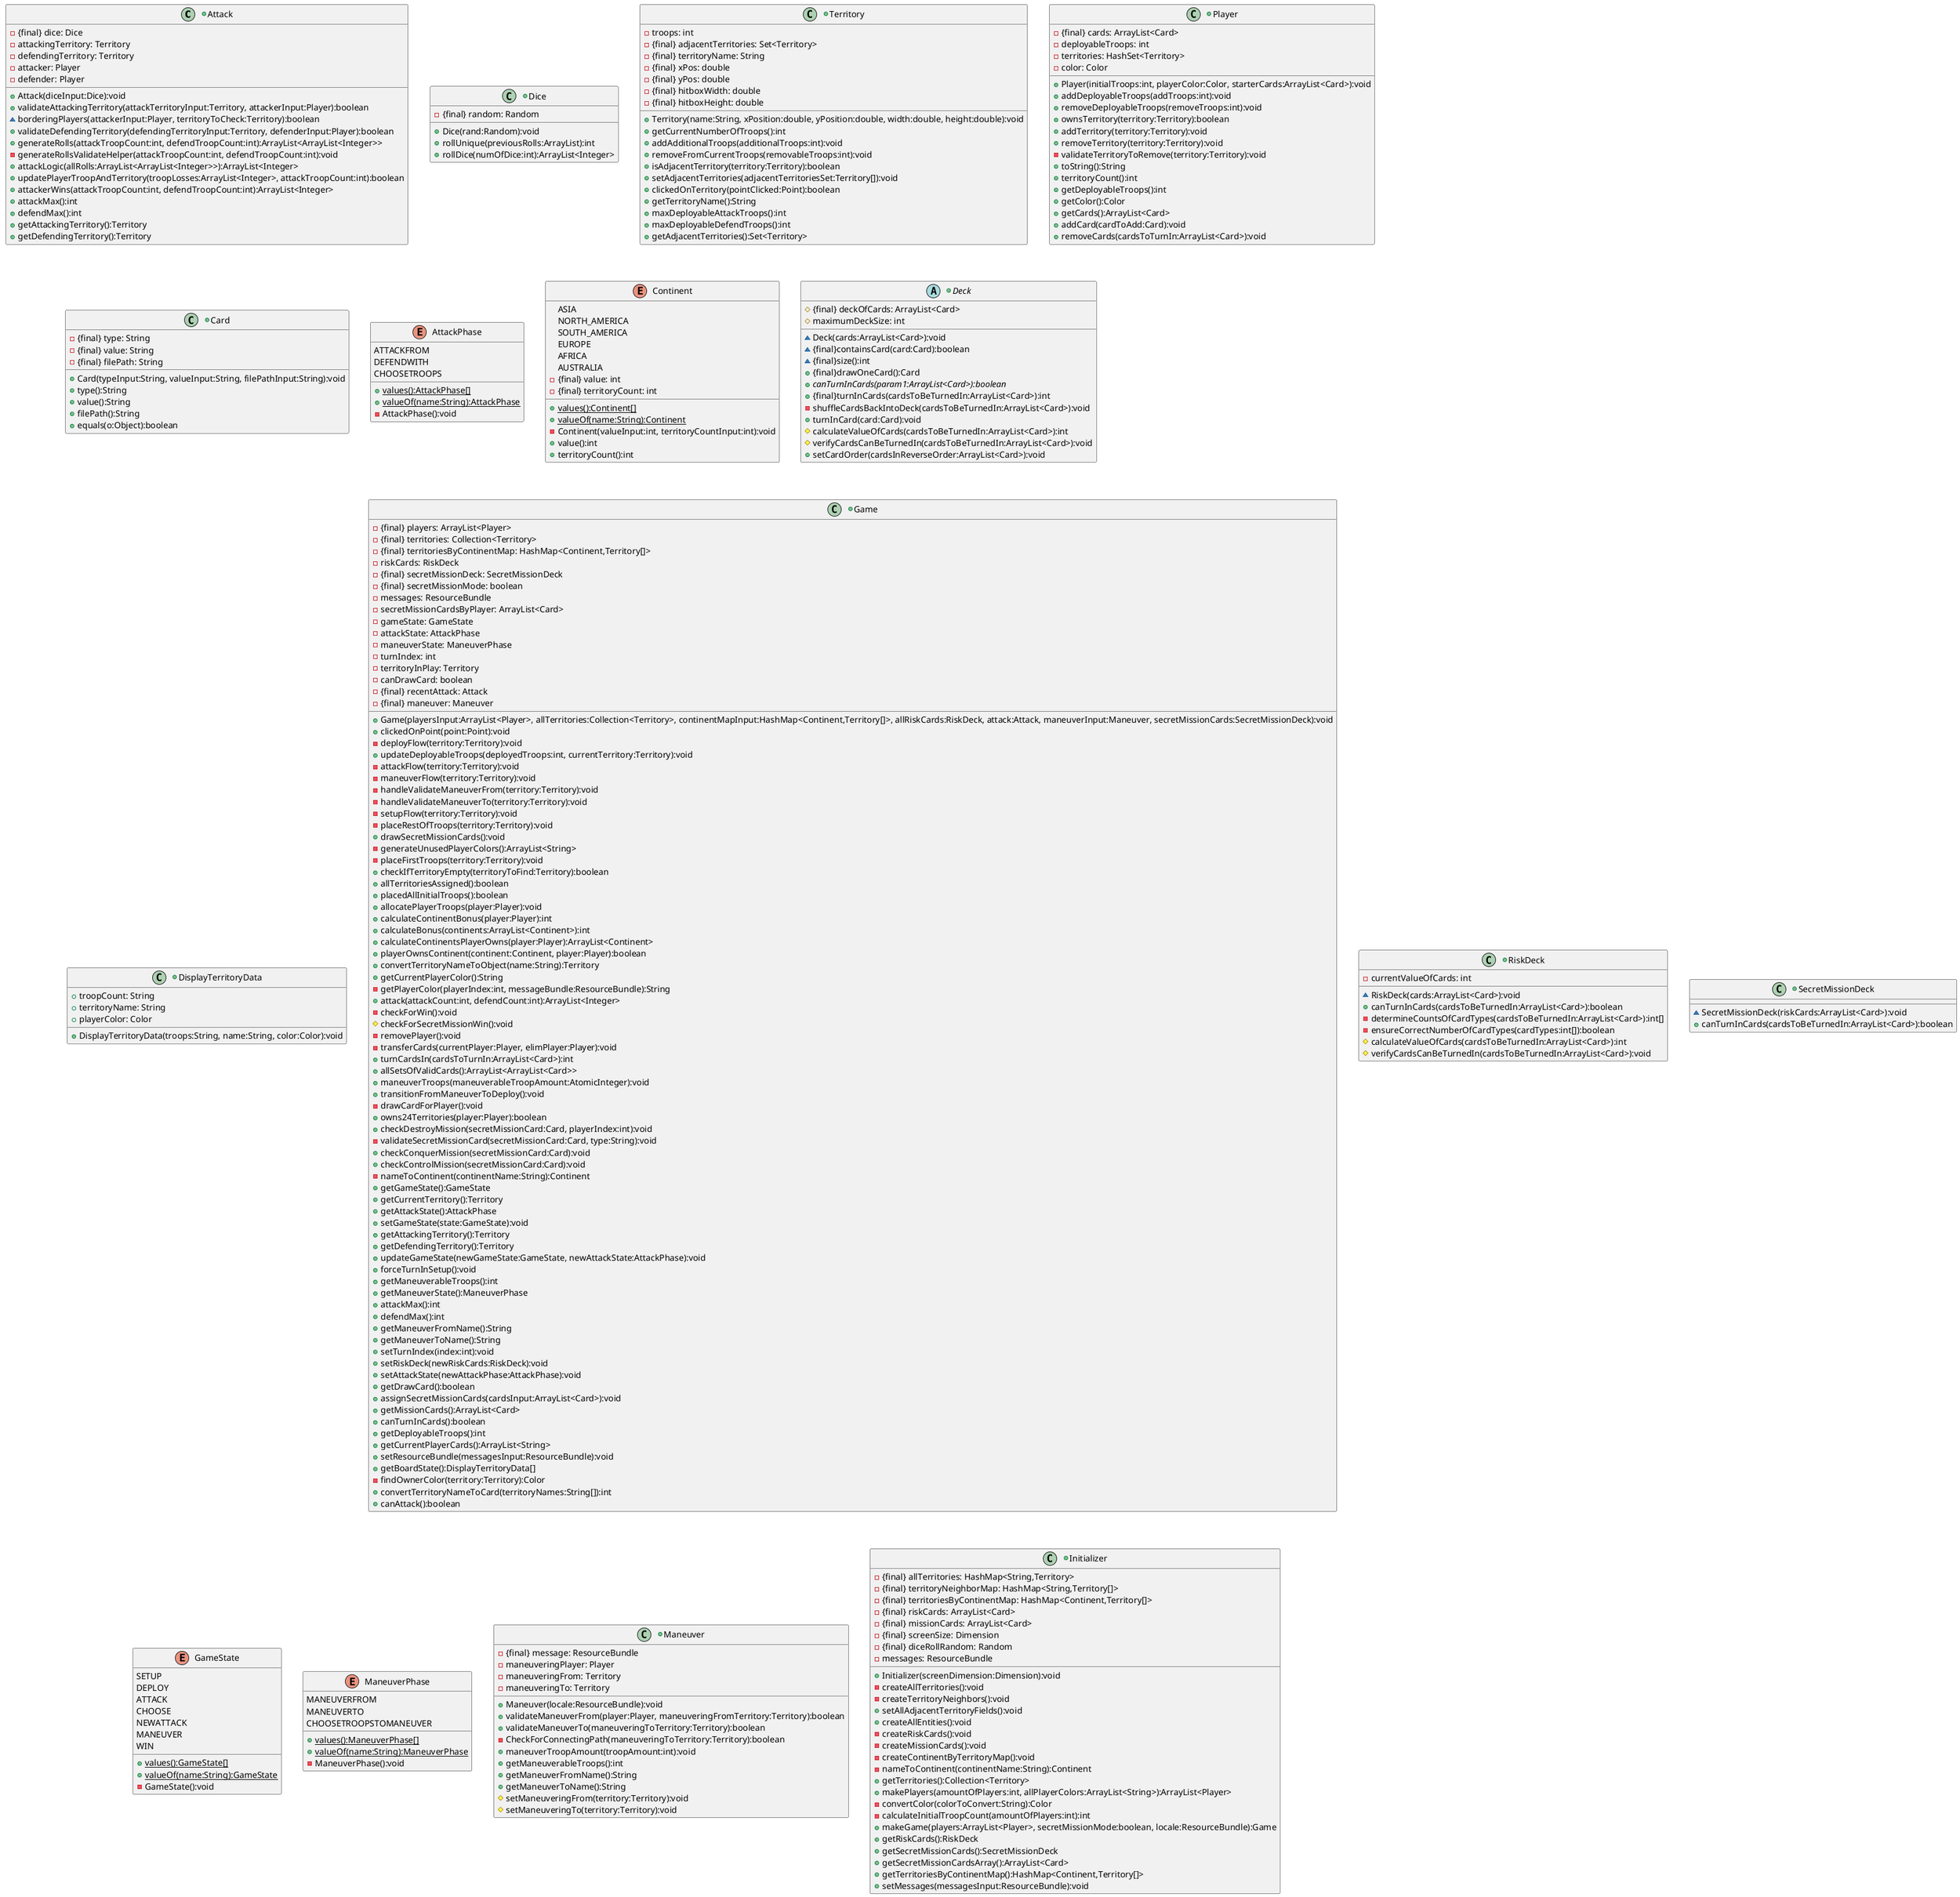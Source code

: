 @startuml
+class Attack{
	-{final} dice: Dice
	- attackingTerritory: Territory
	- defendingTerritory: Territory
	- attacker: Player
	- defender: Player
	+Attack(diceInput:Dice):void
	+validateAttackingTerritory(attackTerritoryInput:Territory, attackerInput:Player):boolean
	~borderingPlayers(attackerInput:Player, territoryToCheck:Territory):boolean
	+validateDefendingTerritory(defendingTerritoryInput:Territory, defenderInput:Player):boolean
	+generateRolls(attackTroopCount:int, defendTroopCount:int):ArrayList<ArrayList<Integer>>
	-generateRollsValidateHelper(attackTroopCount:int, defendTroopCount:int):void
	+attackLogic(allRolls:ArrayList<ArrayList<Integer>>):ArrayList<Integer>
	+updatePlayerTroopAndTerritory(troopLosses:ArrayList<Integer>, attackTroopCount:int):boolean
	+attackerWins(attackTroopCount:int, defendTroopCount:int):ArrayList<Integer>
	+attackMax():int
	+defendMax():int
	+getAttackingTerritory():Territory
	+getDefendingTerritory():Territory
	}

+class Dice{
	-{final} random: Random
	+Dice(rand:Random):void
	+rollUnique(previousRolls:ArrayList):int
	+rollDice(numOfDice:int):ArrayList<Integer>
	}

+class Territory{
	- troops: int
	-{final} adjacentTerritories: Set<Territory>
	-{final} territoryName: String
	-{final} xPos: double
	-{final} yPos: double
	-{final} hitboxWidth: double
	-{final} hitboxHeight: double
	+Territory(name:String, xPosition:double, yPosition:double, width:double, height:double):void
	+getCurrentNumberOfTroops():int
	+addAdditionalTroops(additionalTroops:int):void
	+removeFromCurrentTroops(removableTroops:int):void
	+isAdjacentTerritory(territory:Territory):boolean
	+setAdjacentTerritories(adjacentTerritoriesSet:Territory[]):void
	+clickedOnTerritory(pointClicked:Point):boolean
	+getTerritoryName():String
	+maxDeployableAttackTroops():int
	+maxDeployableDefendTroops():int
	+getAdjacentTerritories():Set<Territory>
	}

+class Player{
	-{final} cards: ArrayList<Card>
	- deployableTroops: int
	- territories: HashSet<Territory>
	- color: Color
	+Player(initialTroops:int, playerColor:Color, starterCards:ArrayList<Card>):void
	+addDeployableTroops(addTroops:int):void
	+removeDeployableTroops(removeTroops:int):void
	+ownsTerritory(territory:Territory):boolean
	+addTerritory(territory:Territory):void
	+removeTerritory(territory:Territory):void
	-validateTerritoryToRemove(territory:Territory):void
	+toString():String
	+territoryCount():int
	+getDeployableTroops():int
	+getColor():Color
	+getCards():ArrayList<Card>
	+addCard(cardToAdd:Card):void
	+removeCards(cardsToTurnIn:ArrayList<Card>):void
	}

+class Card{
	-{final} type: String
	-{final} value: String
	-{final} filePath: String
	+Card(typeInput:String, valueInput:String, filePathInput:String):void
	+type():String
	+value():String
	+filePath():String
	+equals(o:Object):boolean
	}

enum AttackPhase{
	ATTACKFROM
	DEFENDWITH
	CHOOSETROOPS
	+{static}values():AttackPhase[]
	+{static}valueOf(name:String):AttackPhase
	-AttackPhase():void
	}

enum Continent{
	ASIA
	NORTH_AMERICA
	SOUTH_AMERICA
	EUROPE
	AFRICA
	AUSTRALIA
	-{final} value: int
	-{final} territoryCount: int
	+{static}values():Continent[]
	+{static}valueOf(name:String):Continent
	-Continent(valueInput:int, territoryCountInput:int):void
	+value():int
	+territoryCount():int
	}

+abstract class Deck{
	#{final} deckOfCards: ArrayList<Card>
	# maximumDeckSize: int
	~Deck(cards:ArrayList<Card>):void
	~{final}containsCard(card:Card):boolean
	~{final}size():int
	+{final}drawOneCard():Card
	+{abstract}canTurnInCards(param1:ArrayList<Card>):boolean
	+{final}turnInCards(cardsToBeTurnedIn:ArrayList<Card>):int
	-shuffleCardsBackIntoDeck(cardsToBeTurnedIn:ArrayList<Card>):void
	+turnInCard(card:Card):void
	#calculateValueOfCards(cardsToBeTurnedIn:ArrayList<Card>):int
	#verifyCardsCanBeTurnedIn(cardsToBeTurnedIn:ArrayList<Card>):void
	+setCardOrder(cardsInReverseOrder:ArrayList<Card>):void
	}

+class DisplayTerritoryData{
	+ troopCount: String
	+ territoryName: String
	+ playerColor: Color
	+DisplayTerritoryData(troops:String, name:String, color:Color):void
	}

+class Game{
	-{final} players: ArrayList<Player>
	-{final} territories: Collection<Territory>
	-{final} territoriesByContinentMap: HashMap<Continent,Territory[]>
	- riskCards: RiskDeck
	-{final} secretMissionDeck: SecretMissionDeck
	-{final} secretMissionMode: boolean
	- messages: ResourceBundle
	- secretMissionCardsByPlayer: ArrayList<Card>
	- gameState: GameState
	- attackState: AttackPhase
	- maneuverState: ManeuverPhase
	- turnIndex: int
	- territoryInPlay: Territory
	- canDrawCard: boolean
	-{final} recentAttack: Attack
	-{final} maneuver: Maneuver
	+Game(playersInput:ArrayList<Player>, allTerritories:Collection<Territory>, continentMapInput:HashMap<Continent,Territory[]>, allRiskCards:RiskDeck, attack:Attack, maneuverInput:Maneuver, secretMissionCards:SecretMissionDeck):void
	+clickedOnPoint(point:Point):void
	-deployFlow(territory:Territory):void
	+updateDeployableTroops(deployedTroops:int, currentTerritory:Territory):void
	-attackFlow(territory:Territory):void
	-maneuverFlow(territory:Territory):void
	-handleValidateManeuverFrom(territory:Territory):void
	-handleValidateManeuverTo(territory:Territory):void
	-setupFlow(territory:Territory):void
	-placeRestOfTroops(territory:Territory):void
	+drawSecretMissionCards():void
	-generateUnusedPlayerColors():ArrayList<String>
	-placeFirstTroops(territory:Territory):void
	+checkIfTerritoryEmpty(territoryToFind:Territory):boolean
	+allTerritoriesAssigned():boolean
	+placedAllInitialTroops():boolean
	+allocatePlayerTroops(player:Player):void
	+calculateContinentBonus(player:Player):int
	+calculateBonus(continents:ArrayList<Continent>):int
	+calculateContinentsPlayerOwns(player:Player):ArrayList<Continent>
	+playerOwnsContinent(continent:Continent, player:Player):boolean
	+convertTerritoryNameToObject(name:String):Territory
	+getCurrentPlayerColor():String
	-getPlayerColor(playerIndex:int, messageBundle:ResourceBundle):String
	+attack(attackCount:int, defendCount:int):ArrayList<Integer>
	-checkForWin():void
	#checkForSecretMissionWin():void
	-removePlayer():void
	-transferCards(currentPlayer:Player, elimPlayer:Player):void
	+turnCardsIn(cardsToTurnIn:ArrayList<Card>):int
	+allSetsOfValidCards():ArrayList<ArrayList<Card>>
	+maneuverTroops(maneuverableTroopAmount:AtomicInteger):void
	+transitionFromManeuverToDeploy():void
	-drawCardForPlayer():void
	+owns24Territories(player:Player):boolean
	+checkDestroyMission(secretMissionCard:Card, playerIndex:int):void
	-validateSecretMissionCard(secretMissionCard:Card, type:String):void
	+checkConquerMission(secretMissionCard:Card):void
	+checkControlMission(secretMissionCard:Card):void
	-nameToContinent(continentName:String):Continent
	+getGameState():GameState
	+getCurrentTerritory():Territory
	+getAttackState():AttackPhase
	+setGameState(state:GameState):void
	+getAttackingTerritory():Territory
	+getDefendingTerritory():Territory
	+updateGameState(newGameState:GameState, newAttackState:AttackPhase):void
	+forceTurnInSetup():void
	+getManeuverableTroops():int
	+getManeuverState():ManeuverPhase
	+attackMax():int
	+defendMax():int
	+getManeuverFromName():String
	+getManeuverToName():String
	+setTurnIndex(index:int):void
	+setRiskDeck(newRiskCards:RiskDeck):void
	+setAttackState(newAttackPhase:AttackPhase):void
	+getDrawCard():boolean
	+assignSecretMissionCards(cardsInput:ArrayList<Card>):void
	+getMissionCards():ArrayList<Card>
	+canTurnInCards():boolean
	+getDeployableTroops():int
	+getCurrentPlayerCards():ArrayList<String>
	+setResourceBundle(messagesInput:ResourceBundle):void
	+getBoardState():DisplayTerritoryData[]
	-findOwnerColor(territory:Territory):Color
	+convertTerritoryNameToCard(territoryNames:String[]):int
	+canAttack():boolean
	}

+class RiskDeck{
	- currentValueOfCards: int
	~RiskDeck(cards:ArrayList<Card>):void
	+canTurnInCards(cardsToBeTurnedIn:ArrayList<Card>):boolean
	-determineCountsOfCardTypes(cardsToBeTurnedIn:ArrayList<Card>):int[]
	-ensureCorrectNumberOfCardTypes(cardTypes:int[]):boolean
	#calculateValueOfCards(cardsToBeTurnedIn:ArrayList<Card>):int
	#verifyCardsCanBeTurnedIn(cardsToBeTurnedIn:ArrayList<Card>):void
	}

+class SecretMissionDeck{
	~SecretMissionDeck(riskCards:ArrayList<Card>):void
	+canTurnInCards(cardsToBeTurnedIn:ArrayList<Card>):boolean
	}

enum GameState{
	SETUP
	DEPLOY
	ATTACK
	CHOOSE
	NEWATTACK
	MANEUVER
	WIN
	+{static}values():GameState[]
	+{static}valueOf(name:String):GameState
	-GameState():void
	}

enum ManeuverPhase{
	MANEUVERFROM
	MANEUVERTO
	CHOOSETROOPSTOMANEUVER
	+{static}values():ManeuverPhase[]
	+{static}valueOf(name:String):ManeuverPhase
	-ManeuverPhase():void
	}

+class Maneuver{
	-{final} message: ResourceBundle
	- maneuveringPlayer: Player
	- maneuveringFrom: Territory
	- maneuveringTo: Territory
	+Maneuver(locale:ResourceBundle):void
	+validateManeuverFrom(player:Player, maneuveringFromTerritory:Territory):boolean
	+validateManeuverTo(maneuveringToTerritory:Territory):boolean
	-CheckForConnectingPath(maneuveringToTerritory:Territory):boolean
	+maneuverTroopAmount(troopAmount:int):void
	+getManeuverableTroops():int
	+getManeuverFromName():String
	+getManeuverToName():String
	#setManeuveringFrom(territory:Territory):void
	#setManeuveringTo(territory:Territory):void
	}

+class Initializer{
	-{final} allTerritories: HashMap<String,Territory>
	-{final} territoryNeighborMap: HashMap<String,Territory[]>
	-{final} territoriesByContinentMap: HashMap<Continent,Territory[]>
	-{final} riskCards: ArrayList<Card>
	-{final} missionCards: ArrayList<Card>
	-{final} screenSize: Dimension
	-{final} diceRollRandom: Random
	- messages: ResourceBundle
	+Initializer(screenDimension:Dimension):void
	-createAllTerritories():void
	-createTerritoryNeighbors():void
	+setAllAdjacentTerritoryFields():void
	+createAllEntities():void
	-createRiskCards():void
	-createMissionCards():void
	-createContinentByTerritoryMap():void
	-nameToContinent(continentName:String):Continent
	+getTerritories():Collection<Territory>
	+makePlayers(amountOfPlayers:int, allPlayerColors:ArrayList<String>):ArrayList<Player>
	-convertColor(colorToConvert:String):Color
	-calculateInitialTroopCount(amountOfPlayers:int):int
	+makeGame(players:ArrayList<Player>, secretMissionMode:boolean, locale:ResourceBundle):Game
	+getRiskCards():RiskDeck
	+getSecretMissionCards():SecretMissionDeck
	+getSecretMissionCardsArray():ArrayList<Card>
	+getTerritoriesByContinentMap():HashMap<Continent,Territory[]>
	+setMessages(messagesInput:ResourceBundle):void
	}

@enduml